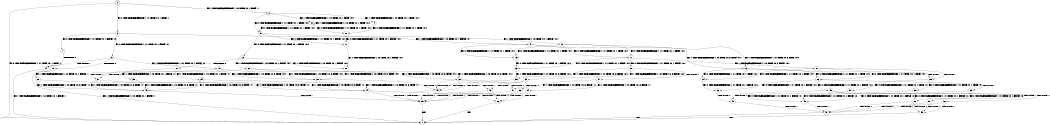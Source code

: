 digraph BCG {
size = "7, 10.5";
center = TRUE;
node [shape = circle];
0 [peripheries = 2];
0 -> 1 [label = "EX !0 !ATOMIC_EXCH_BRANCH (1, +1, TRUE, +0, 1, TRUE) !::"];
0 -> 2 [label = "EX !1 !ATOMIC_EXCH_BRANCH (1, +0, TRUE, +0, 1, TRUE) !::"];
0 -> 3 [label = "EX !0 !ATOMIC_EXCH_BRANCH (1, +1, TRUE, +0, 1, TRUE) !::"];
2 -> 4 [label = "EX !1 !ATOMIC_EXCH_BRANCH (1, +0, TRUE, +0, 1, TRUE) !:0:1:"];
2 -> 5 [label = "EX !0 !ATOMIC_EXCH_BRANCH (1, +1, TRUE, +0, 1, TRUE) !:0:1:"];
2 -> 6 [label = "EX !1 !ATOMIC_EXCH_BRANCH (1, +0, TRUE, +0, 1, TRUE) !:0:1:"];
3 -> 7 [label = "EX !0 !ATOMIC_EXCH_BRANCH (1, +1, TRUE, +0, 1, FALSE) !:0:"];
3 -> 8 [label = "EX !1 !ATOMIC_EXCH_BRANCH (1, +0, TRUE, +0, 1, FALSE) !:0:"];
3 -> 9 [label = "EX !0 !ATOMIC_EXCH_BRANCH (1, +1, TRUE, +0, 1, FALSE) !:0:"];
4 -> 10 [label = "EX !0 !ATOMIC_EXCH_BRANCH (1, +1, TRUE, +0, 1, TRUE) !:0:1:"];
5 -> 11 [label = "EX !0 !ATOMIC_EXCH_BRANCH (1, +1, TRUE, +0, 1, FALSE) !:0:1:"];
5 -> 12 [label = "EX !1 !ATOMIC_EXCH_BRANCH (1, +0, TRUE, +0, 1, FALSE) !:0:1:"];
5 -> 13 [label = "EX !0 !ATOMIC_EXCH_BRANCH (1, +1, TRUE, +0, 1, FALSE) !:0:1:"];
6 -> 10 [label = "EX !0 !ATOMIC_EXCH_BRANCH (1, +1, TRUE, +0, 1, TRUE) !:0:1:"];
6 -> 5 [label = "EX !0 !ATOMIC_EXCH_BRANCH (1, +1, TRUE, +0, 1, TRUE) !:0:1:"];
6 -> 6 [label = "EX !1 !ATOMIC_EXCH_BRANCH (1, +0, TRUE, +0, 1, TRUE) !:0:1:"];
7 -> 14 [label = "TERMINATE !0"];
8 -> 15 [label = "EX !0 !ATOMIC_EXCH_BRANCH (1, +1, TRUE, +0, 1, TRUE) !:0:1:"];
8 -> 16 [label = "EX !1 !ATOMIC_EXCH_BRANCH (1, +0, TRUE, +0, 3, TRUE) !:0:1:"];
8 -> 17 [label = "EX !0 !ATOMIC_EXCH_BRANCH (1, +1, TRUE, +0, 1, TRUE) !:0:1:"];
9 -> 14 [label = "TERMINATE !0"];
9 -> 18 [label = "TERMINATE !0"];
9 -> 19 [label = "EX !1 !ATOMIC_EXCH_BRANCH (1, +0, TRUE, +0, 1, FALSE) !:0:"];
10 -> 11 [label = "EX !0 !ATOMIC_EXCH_BRANCH (1, +1, TRUE, +0, 1, FALSE) !:0:1:"];
11 -> 20 [label = "EX !1 !ATOMIC_EXCH_BRANCH (1, +0, TRUE, +0, 1, FALSE) !:0:1:"];
12 -> 15 [label = "EX !0 !ATOMIC_EXCH_BRANCH (1, +1, TRUE, +0, 1, TRUE) !:0:1:"];
12 -> 16 [label = "EX !1 !ATOMIC_EXCH_BRANCH (1, +0, TRUE, +0, 3, TRUE) !:0:1:"];
12 -> 17 [label = "EX !0 !ATOMIC_EXCH_BRANCH (1, +1, TRUE, +0, 1, TRUE) !:0:1:"];
13 -> 20 [label = "EX !1 !ATOMIC_EXCH_BRANCH (1, +0, TRUE, +0, 1, FALSE) !:0:1:"];
13 -> 21 [label = "TERMINATE !0"];
13 -> 22 [label = "EX !1 !ATOMIC_EXCH_BRANCH (1, +0, TRUE, +0, 1, FALSE) !:0:1:"];
14 -> 1 [label = "EX !1 !ATOMIC_EXCH_BRANCH (1, +0, TRUE, +0, 1, FALSE) !::"];
15 -> 23 [label = "EX !0 !ATOMIC_EXCH_BRANCH (1, +1, TRUE, +0, 1, FALSE) !:0:1:"];
16 -> 24 [label = "EX !0 !ATOMIC_EXCH_BRANCH (1, +1, TRUE, +0, 1, TRUE) !:0:1:"];
16 -> 25 [label = "TERMINATE !1"];
16 -> 26 [label = "EX !0 !ATOMIC_EXCH_BRANCH (1, +1, TRUE, +0, 1, TRUE) !:0:1:"];
17 -> 23 [label = "EX !0 !ATOMIC_EXCH_BRANCH (1, +1, TRUE, +0, 1, FALSE) !:0:1:"];
17 -> 27 [label = "EX !1 !ATOMIC_EXCH_BRANCH (1, +0, TRUE, +0, 3, FALSE) !:0:1:"];
17 -> 28 [label = "EX !0 !ATOMIC_EXCH_BRANCH (1, +1, TRUE, +0, 1, FALSE) !:0:1:"];
18 -> 1 [label = "EX !1 !ATOMIC_EXCH_BRANCH (1, +0, TRUE, +0, 1, FALSE) !::"];
18 -> 29 [label = "EX !1 !ATOMIC_EXCH_BRANCH (1, +0, TRUE, +0, 1, FALSE) !::"];
19 -> 30 [label = "EX !1 !ATOMIC_EXCH_BRANCH (1, +0, TRUE, +0, 3, TRUE) !:0:1:"];
19 -> 31 [label = "TERMINATE !0"];
19 -> 32 [label = "EX !1 !ATOMIC_EXCH_BRANCH (1, +0, TRUE, +0, 3, TRUE) !:0:1:"];
20 -> 30 [label = "EX !1 !ATOMIC_EXCH_BRANCH (1, +0, TRUE, +0, 3, TRUE) !:0:1:"];
21 -> 33 [label = "EX !1 !ATOMIC_EXCH_BRANCH (1, +0, TRUE, +0, 1, FALSE) !:1:"];
21 -> 34 [label = "EX !1 !ATOMIC_EXCH_BRANCH (1, +0, TRUE, +0, 1, FALSE) !:1:"];
22 -> 30 [label = "EX !1 !ATOMIC_EXCH_BRANCH (1, +0, TRUE, +0, 3, TRUE) !:0:1:"];
22 -> 31 [label = "TERMINATE !0"];
22 -> 32 [label = "EX !1 !ATOMIC_EXCH_BRANCH (1, +0, TRUE, +0, 3, TRUE) !:0:1:"];
23 -> 35 [label = "EX !1 !ATOMIC_EXCH_BRANCH (1, +0, TRUE, +0, 3, FALSE) !:0:1:"];
24 -> 36 [label = "EX !0 !ATOMIC_EXCH_BRANCH (1, +1, TRUE, +0, 1, FALSE) !:0:1:"];
25 -> 37 [label = "EX !0 !ATOMIC_EXCH_BRANCH (1, +1, TRUE, +0, 1, TRUE) !:0:"];
25 -> 38 [label = "EX !0 !ATOMIC_EXCH_BRANCH (1, +1, TRUE, +0, 1, TRUE) !:0:"];
26 -> 36 [label = "EX !0 !ATOMIC_EXCH_BRANCH (1, +1, TRUE, +0, 1, FALSE) !:0:1:"];
26 -> 39 [label = "TERMINATE !1"];
26 -> 40 [label = "EX !0 !ATOMIC_EXCH_BRANCH (1, +1, TRUE, +0, 1, FALSE) !:0:1:"];
27 -> 24 [label = "EX !0 !ATOMIC_EXCH_BRANCH (1, +1, TRUE, +0, 1, TRUE) !:0:1:"];
27 -> 25 [label = "TERMINATE !1"];
27 -> 26 [label = "EX !0 !ATOMIC_EXCH_BRANCH (1, +1, TRUE, +0, 1, TRUE) !:0:1:"];
28 -> 35 [label = "EX !1 !ATOMIC_EXCH_BRANCH (1, +0, TRUE, +0, 3, FALSE) !:0:1:"];
28 -> 41 [label = "TERMINATE !0"];
28 -> 42 [label = "EX !1 !ATOMIC_EXCH_BRANCH (1, +0, TRUE, +0, 3, FALSE) !:0:1:"];
29 -> 43 [label = "EX !1 !ATOMIC_EXCH_BRANCH (1, +0, TRUE, +0, 3, TRUE) !:1:"];
29 -> 44 [label = "EX !1 !ATOMIC_EXCH_BRANCH (1, +0, TRUE, +0, 3, TRUE) !:1:"];
30 -> 45 [label = "TERMINATE !0"];
31 -> 43 [label = "EX !1 !ATOMIC_EXCH_BRANCH (1, +0, TRUE, +0, 3, TRUE) !:1:"];
31 -> 44 [label = "EX !1 !ATOMIC_EXCH_BRANCH (1, +0, TRUE, +0, 3, TRUE) !:1:"];
32 -> 45 [label = "TERMINATE !0"];
32 -> 46 [label = "TERMINATE !1"];
32 -> 47 [label = "TERMINATE !0"];
33 -> 43 [label = "EX !1 !ATOMIC_EXCH_BRANCH (1, +0, TRUE, +0, 3, TRUE) !:1:"];
34 -> 43 [label = "EX !1 !ATOMIC_EXCH_BRANCH (1, +0, TRUE, +0, 3, TRUE) !:1:"];
34 -> 44 [label = "EX !1 !ATOMIC_EXCH_BRANCH (1, +0, TRUE, +0, 3, TRUE) !:1:"];
35 -> 45 [label = "TERMINATE !0"];
36 -> 48 [label = "TERMINATE !0"];
37 -> 49 [label = "EX !0 !ATOMIC_EXCH_BRANCH (1, +1, TRUE, +0, 1, FALSE) !:0:"];
38 -> 49 [label = "EX !0 !ATOMIC_EXCH_BRANCH (1, +1, TRUE, +0, 1, FALSE) !:0:"];
38 -> 50 [label = "EX !0 !ATOMIC_EXCH_BRANCH (1, +1, TRUE, +0, 1, FALSE) !:0:"];
39 -> 49 [label = "EX !0 !ATOMIC_EXCH_BRANCH (1, +1, TRUE, +0, 1, FALSE) !:0:"];
39 -> 50 [label = "EX !0 !ATOMIC_EXCH_BRANCH (1, +1, TRUE, +0, 1, FALSE) !:0:"];
40 -> 48 [label = "TERMINATE !0"];
40 -> 51 [label = "TERMINATE !1"];
40 -> 52 [label = "TERMINATE !0"];
41 -> 53 [label = "EX !1 !ATOMIC_EXCH_BRANCH (1, +0, TRUE, +0, 3, FALSE) !:1:"];
41 -> 54 [label = "EX !1 !ATOMIC_EXCH_BRANCH (1, +0, TRUE, +0, 3, FALSE) !:1:"];
42 -> 45 [label = "TERMINATE !0"];
42 -> 46 [label = "TERMINATE !1"];
42 -> 47 [label = "TERMINATE !0"];
43 -> 55 [label = "TERMINATE !1"];
44 -> 55 [label = "TERMINATE !1"];
44 -> 56 [label = "TERMINATE !1"];
45 -> 55 [label = "TERMINATE !1"];
46 -> 55 [label = "TERMINATE !0"];
46 -> 56 [label = "TERMINATE !0"];
47 -> 55 [label = "TERMINATE !1"];
47 -> 56 [label = "TERMINATE !1"];
48 -> 57 [label = "TERMINATE !1"];
49 -> 57 [label = "TERMINATE !0"];
50 -> 57 [label = "TERMINATE !0"];
50 -> 58 [label = "TERMINATE !0"];
51 -> 57 [label = "TERMINATE !0"];
51 -> 58 [label = "TERMINATE !0"];
52 -> 57 [label = "TERMINATE !1"];
52 -> 58 [label = "TERMINATE !1"];
53 -> 55 [label = "TERMINATE !1"];
54 -> 55 [label = "TERMINATE !1"];
54 -> 56 [label = "TERMINATE !1"];
55 -> 1 [label = "exit"];
56 -> 1 [label = "exit"];
57 -> 1 [label = "exit"];
58 -> 1 [label = "exit"];
}
